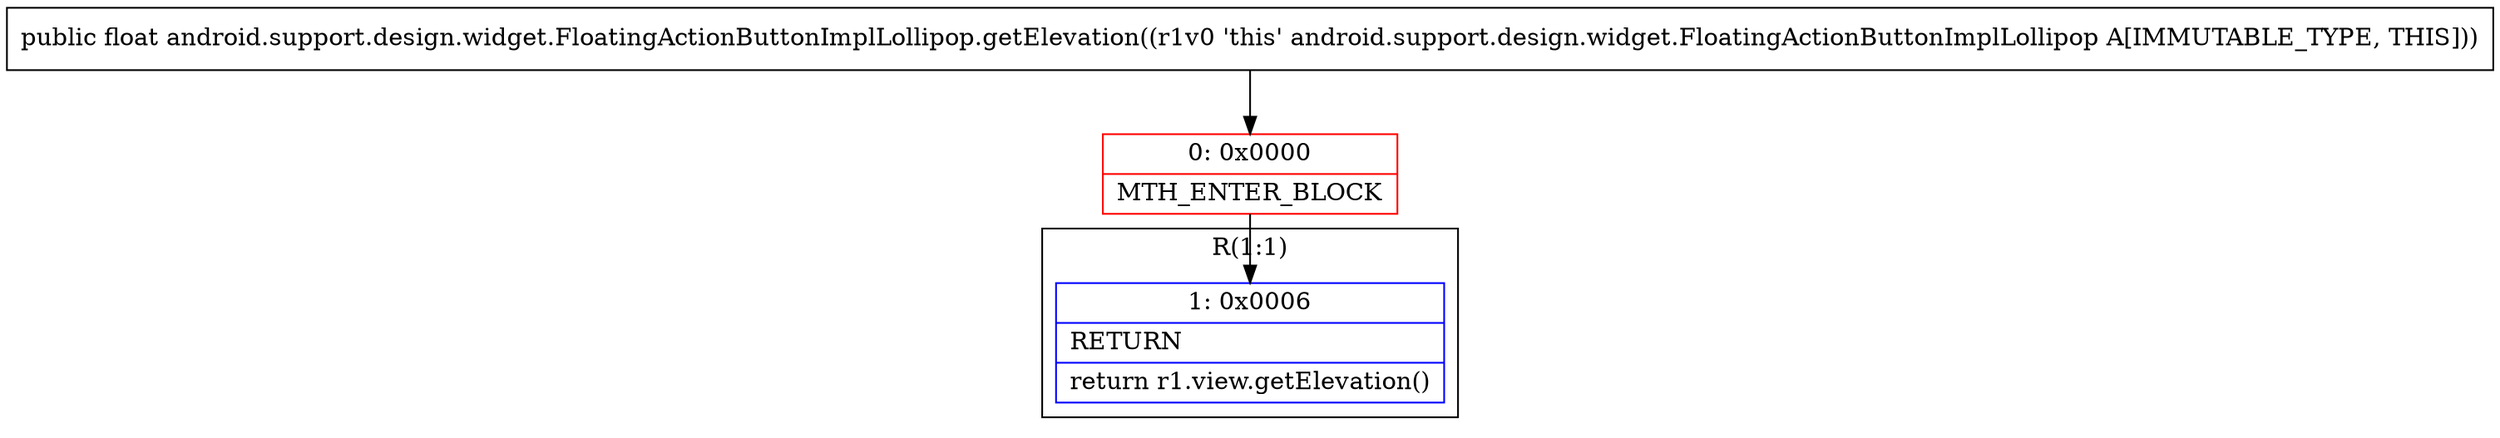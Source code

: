 digraph "CFG forandroid.support.design.widget.FloatingActionButtonImplLollipop.getElevation()F" {
subgraph cluster_Region_1239428160 {
label = "R(1:1)";
node [shape=record,color=blue];
Node_1 [shape=record,label="{1\:\ 0x0006|RETURN\l|return r1.view.getElevation()\l}"];
}
Node_0 [shape=record,color=red,label="{0\:\ 0x0000|MTH_ENTER_BLOCK\l}"];
MethodNode[shape=record,label="{public float android.support.design.widget.FloatingActionButtonImplLollipop.getElevation((r1v0 'this' android.support.design.widget.FloatingActionButtonImplLollipop A[IMMUTABLE_TYPE, THIS])) }"];
MethodNode -> Node_0;
Node_0 -> Node_1;
}

